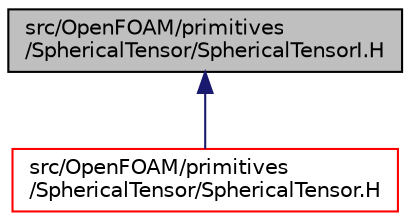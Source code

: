 digraph "src/OpenFOAM/primitives/SphericalTensor/SphericalTensorI.H"
{
  bgcolor="transparent";
  edge [fontname="Helvetica",fontsize="10",labelfontname="Helvetica",labelfontsize="10"];
  node [fontname="Helvetica",fontsize="10",shape=record];
  Node1 [label="src/OpenFOAM/primitives\l/SphericalTensor/SphericalTensorI.H",height=0.2,width=0.4,color="black", fillcolor="grey75", style="filled", fontcolor="black"];
  Node1 -> Node2 [dir="back",color="midnightblue",fontsize="10",style="solid",fontname="Helvetica"];
  Node2 [label="src/OpenFOAM/primitives\l/SphericalTensor/SphericalTensor.H",height=0.2,width=0.4,color="red",URL="$a09289.html"];
}

